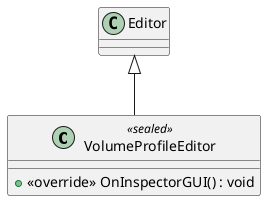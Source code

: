 @startuml
class VolumeProfileEditor <<sealed>> {
    + <<override>> OnInspectorGUI() : void
}
Editor <|-- VolumeProfileEditor
@enduml
